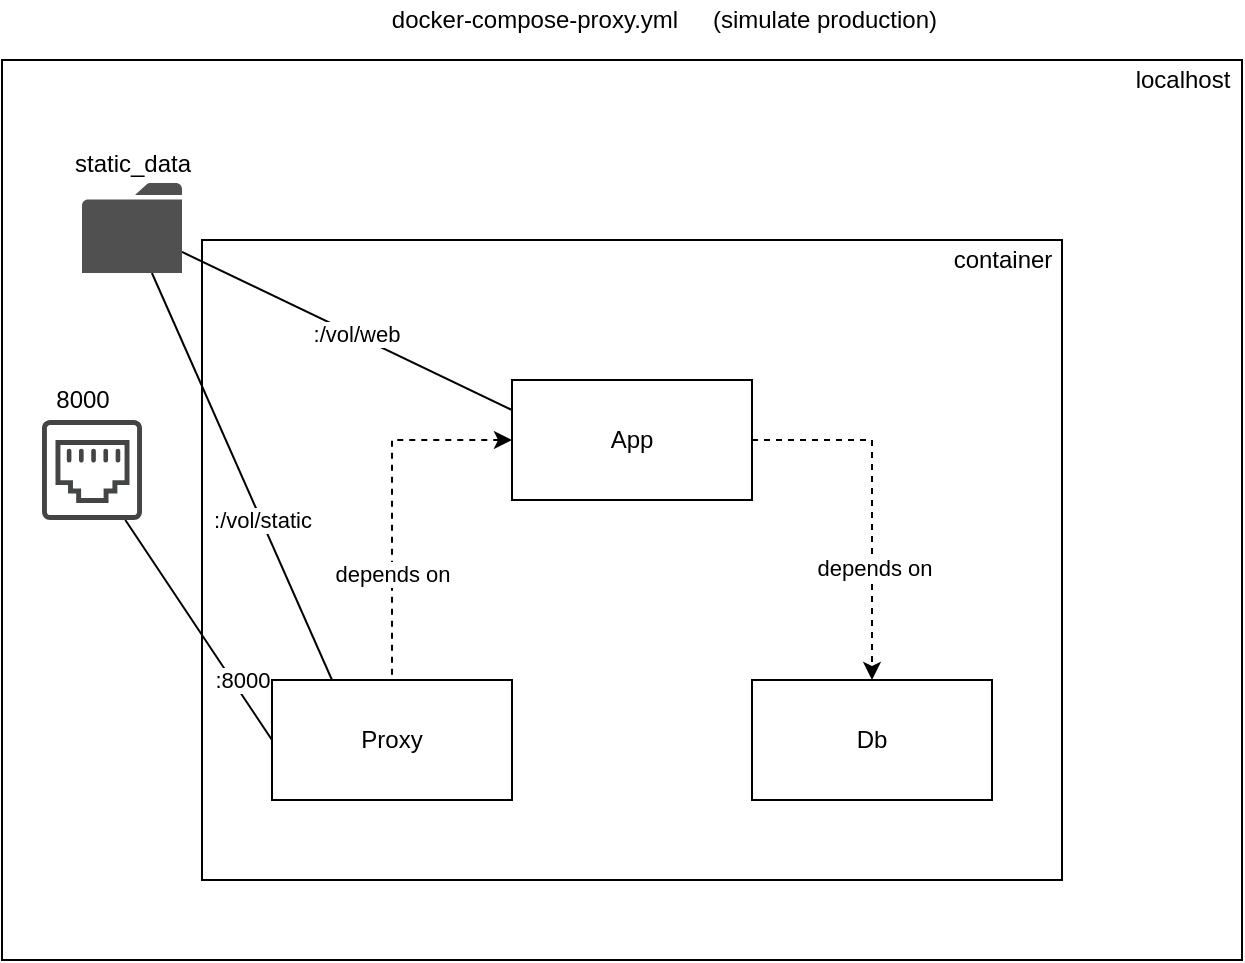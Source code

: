 <mxfile version="13.1.3">
    <diagram id="6hGFLwfOUW9BJ-s0fimq" name="Page-1">
        <mxGraphModel dx="855" dy="420" grid="1" gridSize="10" guides="1" tooltips="1" connect="1" arrows="1" fold="1" page="1" pageScale="1" pageWidth="827" pageHeight="1169" math="0" shadow="0">
            <root>
                <mxCell id="0"/>
                <mxCell id="1" parent="0"/>
                <mxCell id="21" value="" style="rounded=0;whiteSpace=wrap;html=1;" parent="1" vertex="1">
                    <mxGeometry x="80" y="230" width="620" height="450" as="geometry"/>
                </mxCell>
                <mxCell id="23" value="" style="group" parent="1" vertex="1" connectable="0">
                    <mxGeometry x="180" y="320" width="430" height="320" as="geometry"/>
                </mxCell>
                <mxCell id="11" value="" style="rounded=0;whiteSpace=wrap;html=1;" parent="23" vertex="1">
                    <mxGeometry width="430" height="320" as="geometry"/>
                </mxCell>
                <mxCell id="2" value="App" style="rounded=0;whiteSpace=wrap;html=1;" parent="23" vertex="1">
                    <mxGeometry x="155" y="70" width="120" height="60" as="geometry"/>
                </mxCell>
                <mxCell id="3" value="Db" style="rounded=0;whiteSpace=wrap;html=1;" parent="23" vertex="1">
                    <mxGeometry x="275" y="220" width="120" height="60" as="geometry"/>
                </mxCell>
                <mxCell id="8" style="edgeStyle=orthogonalEdgeStyle;rounded=0;orthogonalLoop=1;jettySize=auto;html=1;startArrow=none;startFill=0;endArrow=classic;endFill=1;dashed=1;" parent="23" source="2" target="3" edge="1">
                    <mxGeometry relative="1" as="geometry">
                        <Array as="points">
                            <mxPoint x="335" y="100"/>
                        </Array>
                    </mxGeometry>
                </mxCell>
                <mxCell id="40" value="depends on" style="edgeLabel;html=1;align=center;verticalAlign=middle;resizable=0;points=[];" parent="8" vertex="1" connectable="0">
                    <mxGeometry x="0.373" y="1" relative="1" as="geometry">
                        <mxPoint as="offset"/>
                    </mxGeometry>
                </mxCell>
                <mxCell id="5" value="Proxy" style="rounded=0;whiteSpace=wrap;html=1;" parent="23" vertex="1">
                    <mxGeometry x="35" y="220" width="120" height="60" as="geometry"/>
                </mxCell>
                <mxCell id="9" style="edgeStyle=orthogonalEdgeStyle;rounded=0;orthogonalLoop=1;jettySize=auto;html=1;startArrow=classic;startFill=1;endArrow=none;endFill=0;dashed=1;" parent="23" source="2" target="5" edge="1">
                    <mxGeometry relative="1" as="geometry">
                        <Array as="points">
                            <mxPoint x="95" y="100"/>
                        </Array>
                    </mxGeometry>
                </mxCell>
                <mxCell id="41" value="depends on" style="edgeLabel;html=1;align=center;verticalAlign=middle;resizable=0;points=[];" parent="9" vertex="1" connectable="0">
                    <mxGeometry x="0.407" relative="1" as="geometry">
                        <mxPoint as="offset"/>
                    </mxGeometry>
                </mxCell>
                <mxCell id="17" value="container" style="text;html=1;align=center;verticalAlign=middle;resizable=0;points=[];autosize=1;" parent="23" vertex="1">
                    <mxGeometry x="370" width="60" height="20" as="geometry"/>
                </mxCell>
                <mxCell id="18" value="localhost" style="text;html=1;align=center;verticalAlign=middle;resizable=0;points=[];autosize=1;" parent="1" vertex="1">
                    <mxGeometry x="640" y="230" width="60" height="20" as="geometry"/>
                </mxCell>
                <mxCell id="26" value="static_data" style="text;html=1;align=center;verticalAlign=middle;resizable=0;points=[];autosize=1;" parent="1" vertex="1">
                    <mxGeometry x="110" y="271.5" width="70" height="20" as="geometry"/>
                </mxCell>
                <mxCell id="29" value="8000" style="text;html=1;align=center;verticalAlign=middle;resizable=0;points=[];autosize=1;" parent="1" vertex="1">
                    <mxGeometry x="100" y="390" width="40" height="20" as="geometry"/>
                </mxCell>
                <mxCell id="32" style="rounded=0;orthogonalLoop=1;jettySize=auto;html=1;entryX=0.25;entryY=0;entryDx=0;entryDy=0;endArrow=none;endFill=0;" parent="1" source="12" target="5" edge="1">
                    <mxGeometry relative="1" as="geometry"/>
                </mxCell>
                <mxCell id="35" value=":/vol/static" style="edgeLabel;html=1;align=center;verticalAlign=middle;resizable=0;points=[];" parent="32" vertex="1" connectable="0">
                    <mxGeometry x="0.21" relative="1" as="geometry">
                        <mxPoint as="offset"/>
                    </mxGeometry>
                </mxCell>
                <mxCell id="33" style="edgeStyle=none;rounded=0;orthogonalLoop=1;jettySize=auto;html=1;entryX=0;entryY=0.25;entryDx=0;entryDy=0;endArrow=none;endFill=0;" parent="1" source="12" target="2" edge="1">
                    <mxGeometry relative="1" as="geometry"/>
                </mxCell>
                <mxCell id="34" value=":/vol/web" style="edgeLabel;html=1;align=center;verticalAlign=middle;resizable=0;points=[];" parent="33" vertex="1" connectable="0">
                    <mxGeometry x="0.046" y="1" relative="1" as="geometry">
                        <mxPoint as="offset"/>
                    </mxGeometry>
                </mxCell>
                <mxCell id="12" value="" style="pointerEvents=1;shadow=0;dashed=0;html=1;strokeColor=none;fillColor=#505050;labelPosition=center;verticalLabelPosition=bottom;verticalAlign=top;outlineConnect=0;align=center;shape=mxgraph.office.concepts.folder;" parent="1" vertex="1">
                    <mxGeometry x="120" y="291.5" width="50" height="45" as="geometry"/>
                </mxCell>
                <mxCell id="37" style="edgeStyle=none;rounded=0;orthogonalLoop=1;jettySize=auto;html=1;entryX=0;entryY=0.5;entryDx=0;entryDy=0;endArrow=none;endFill=0;" parent="1" source="16" target="5" edge="1">
                    <mxGeometry relative="1" as="geometry"/>
                </mxCell>
                <mxCell id="39" value=":8000" style="edgeLabel;html=1;align=center;verticalAlign=middle;resizable=0;points=[];" parent="37" vertex="1" connectable="0">
                    <mxGeometry x="0.279" y="1" relative="1" as="geometry">
                        <mxPoint x="10.45" y="9.97" as="offset"/>
                    </mxGeometry>
                </mxCell>
                <mxCell id="16" value="" style="pointerEvents=1;shadow=0;dashed=0;html=1;strokeColor=none;fillColor=#434445;aspect=fixed;labelPosition=center;verticalLabelPosition=bottom;verticalAlign=top;align=center;outlineConnect=0;shape=mxgraph.vvd.ethernet_port;" parent="1" vertex="1">
                    <mxGeometry x="100" y="410" width="50" height="50" as="geometry"/>
                </mxCell>
                <mxCell id="42" value="docker-compose-proxy.yml" style="text;html=1;align=center;verticalAlign=middle;resizable=0;points=[];autosize=1;" vertex="1" parent="1">
                    <mxGeometry x="266" y="200" width="160" height="20" as="geometry"/>
                </mxCell>
                <mxCell id="43" value="(simulate production)" style="text;html=1;align=center;verticalAlign=middle;resizable=0;points=[];autosize=1;" vertex="1" parent="1">
                    <mxGeometry x="426" y="200" width="130" height="20" as="geometry"/>
                </mxCell>
            </root>
        </mxGraphModel>
    </diagram>
</mxfile>